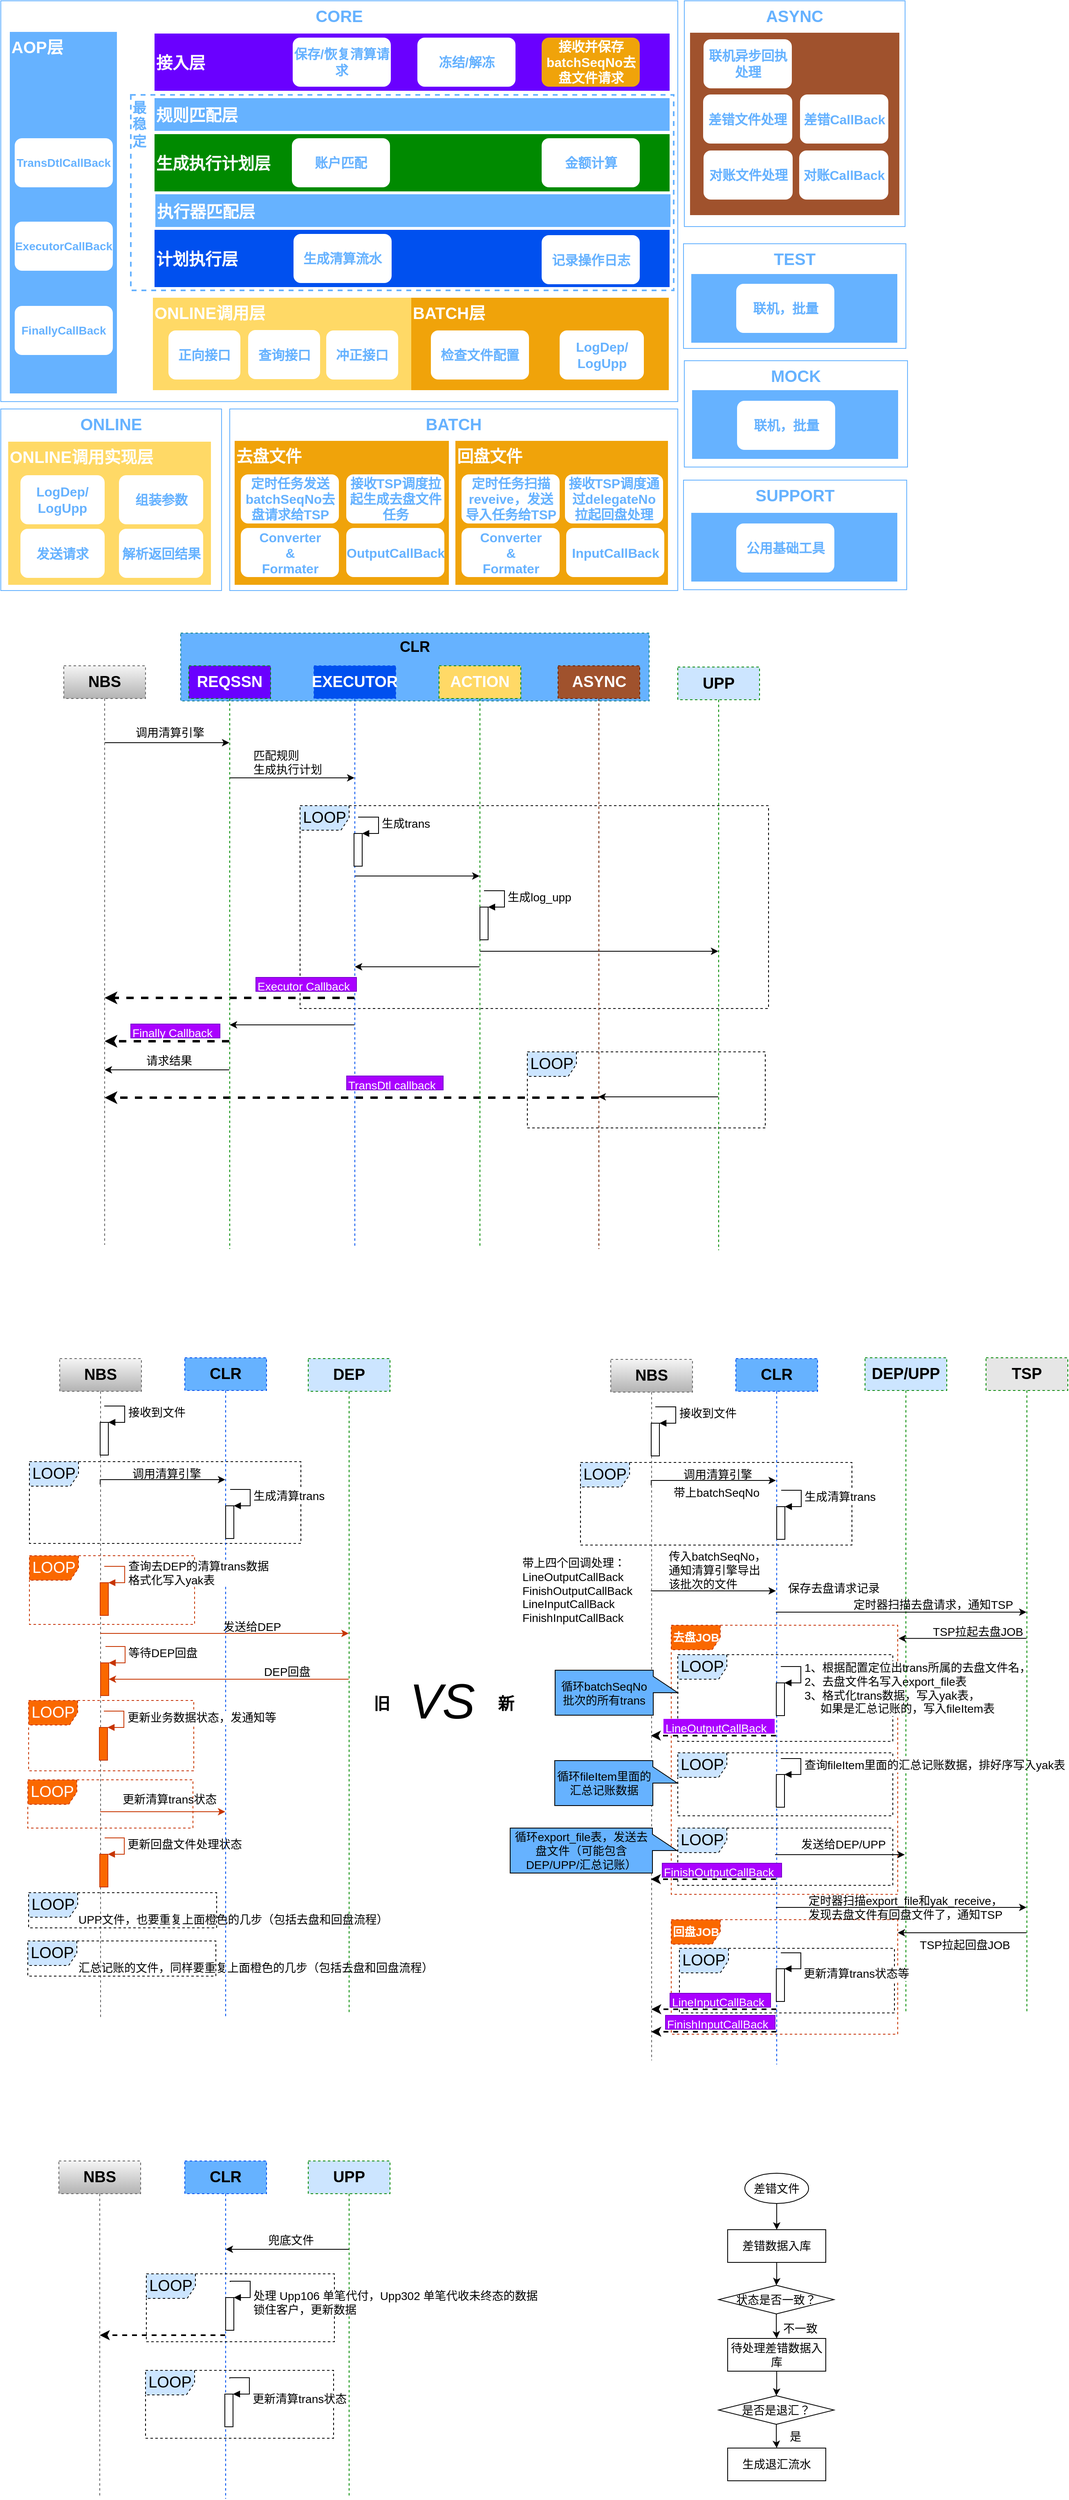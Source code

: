 <mxfile pages="1" version="11.2.8" type="github"><diagram id="kjUhLuTlYEf19-uYpVck" name="ÃÂÃÂ§ÃÂÃÂ¬ÃÂÃÂ¬ 1 ÃÂÃÂ©ÃÂÃÂ¡ÃÂÃÂµ"><mxGraphModel dx="1421" dy="790" grid="0" gridSize="10" guides="1" tooltips="1" connect="1" arrows="1" fold="1" page="0" pageScale="1" pageWidth="827" pageHeight="1169" math="0" shadow="0"><root><mxCell id="0"/><mxCell id="1" parent="0"/><mxCell id="Dk_QuYkN4jDLy0KGSyAI-215" value="回盘JOB" style="shape=umlFrame;whiteSpace=wrap;html=1;dashed=1;labelBackgroundColor=none;strokeColor=#C73500;strokeWidth=1;fillColor=#fa6800;fontSize=14;fontColor=#ffffff;align=left;fontStyle=1" parent="1" vertex="1"><mxGeometry x="820" y="2556" width="277" height="140" as="geometry"/></mxCell><mxCell id="Dk_QuYkN4jDLy0KGSyAI-204" value="去盘JOB" style="shape=umlFrame;whiteSpace=wrap;html=1;dashed=1;labelBackgroundColor=none;strokeColor=#C73500;strokeWidth=1;fillColor=#fa6800;fontSize=14;fontColor=#ffffff;align=left;fontStyle=1" parent="1" vertex="1"><mxGeometry x="820" y="2196" width="277" height="329" as="geometry"/></mxCell><mxCell id="Dk_QuYkN4jDLy0KGSyAI-158" value="LOOP" style="shape=umlFrame;whiteSpace=wrap;html=1;dashed=1;strokeColor=#000000;fillColor=#CCE5FF;fontSize=19;fontColor=#000000;" parent="1" vertex="1"><mxGeometry x="828" y="2232" width="263" height="106" as="geometry"/></mxCell><mxCell id="Dk_QuYkN4jDLy0KGSyAI-108" value="LOOP" style="shape=umlFrame;whiteSpace=wrap;html=1;dashed=1;strokeColor=#C73500;fillColor=#fa6800;fontSize=19;fontColor=#ffffff;" parent="1" vertex="1"><mxGeometry x="33" y="2385" width="202" height="59" as="geometry"/></mxCell><mxCell id="Dk_QuYkN4jDLy0KGSyAI-186" style="edgeStyle=orthogonalEdgeStyle;rounded=0;orthogonalLoop=1;jettySize=auto;html=1;strokeWidth=2;fontSize=14;fontColor=#000000;dashed=1;" parent="1" edge="1"><mxGeometry relative="1" as="geometry"><mxPoint x="948" y="2331" as="sourcePoint"/><mxPoint x="795" y="2331" as="targetPoint"/><Array as="points"><mxPoint x="860" y="2331"/><mxPoint x="860" y="2331"/></Array></mxGeometry></mxCell><mxCell id="Dk_QuYkN4jDLy0KGSyAI-76" value="LOOP" style="shape=umlFrame;whiteSpace=wrap;html=1;dashed=1;strokeColor=#000000;fillColor=#CCE5FF;fontSize=19;fontColor=#000000;" parent="1" vertex="1"><mxGeometry x="35" y="1996" width="332" height="100" as="geometry"/></mxCell><mxCell id="Dk_QuYkN4jDLy0KGSyAI-8" value="LOOP" style="shape=umlFrame;whiteSpace=wrap;html=1;dashed=1;strokeColor=#000000;fillColor=#CCE5FF;fontSize=19;fontColor=#000000;" parent="1" vertex="1"><mxGeometry x="366" y="1194" width="573" height="248" as="geometry"/></mxCell><mxCell id="Dk_QuYkN4jDLy0KGSyAI-35" style="edgeStyle=orthogonalEdgeStyle;rounded=0;orthogonalLoop=1;jettySize=auto;html=1;dashed=1;strokeWidth=3;fontSize=18;fontColor=#000000;" parent="1" source="Dk_QuYkN4jDLy0KGSyAI-39" target="Dk_QuYkN4jDLy0KGSyAI-1" edge="1"><mxGeometry relative="1" as="geometry"><Array as="points"><mxPoint x="559" y="1551"/><mxPoint x="559" y="1551"/></Array></mxGeometry></mxCell><mxCell id="Dk_QuYkN4jDLy0KGSyAI-34" value="LOOP" style="shape=umlFrame;whiteSpace=wrap;html=1;dashed=1;strokeColor=#000000;fillColor=#CCE5FF;fontSize=19;fontColor=#000000;" parent="1" vertex="1"><mxGeometry x="644" y="1495" width="291" height="93" as="geometry"/></mxCell><mxCell id="Dk_QuYkN4jDLy0KGSyAI-33" value="CLR" style="rounded=0;whiteSpace=wrap;html=1;fontSize=18;verticalAlign=top;fontStyle=1;dashed=1;fillColor=#66B2FF;strokeColor=#0e8088;" parent="1" vertex="1"><mxGeometry x="220" y="983" width="573" height="83" as="geometry"/></mxCell><mxCell id="4c6s9izEjnyOQbOyyqgE-10" value="&lt;div&gt;CORE&lt;/div&gt;&lt;div&gt;&lt;br&gt;&lt;/div&gt;" style="rounded=0;whiteSpace=wrap;html=1;align=center;fillColor=none;strokeColor=#66B2FF;fontSize=20;fontStyle=1;fontColor=#66B2FF;verticalAlign=top;" parent="1" vertex="1"><mxGeometry y="210" width="828" height="490" as="geometry"/></mxCell><mxCell id="uKmGDKJGISxBKUMgDR7r-21" value="&lt;div&gt;&lt;b style=&quot;font-size: 17px&quot;&gt;最&lt;/b&gt;&lt;/div&gt;&lt;div&gt;&lt;b style=&quot;font-size: 17px&quot;&gt;稳&lt;/b&gt;&lt;/div&gt;&lt;div&gt;&lt;b style=&quot;font-size: 17px&quot;&gt;定&lt;/b&gt;&lt;/div&gt;" style="rounded=0;whiteSpace=wrap;html=1;fillColor=none;fontColor=#66B2FF;dashed=1;align=left;verticalAlign=top;fontSize=17;strokeColor=#66B2FF;strokeWidth=2;" parent="1" vertex="1"><mxGeometry x="159" y="325" width="664" height="239" as="geometry"/></mxCell><mxCell id="4c6s9izEjnyOQbOyyqgE-11" value="BATCH" style="rounded=0;whiteSpace=wrap;html=1;align=center;fillColor=none;strokeColor=#66B2FF;fontSize=20;fontStyle=1;fontColor=#66B2FF;verticalAlign=top;" parent="1" vertex="1"><mxGeometry x="280" y="709" width="548" height="222" as="geometry"/></mxCell><mxCell id="4c6s9izEjnyOQbOyyqgE-26" value="回盘文件" style="rounded=0;whiteSpace=wrap;html=1;align=left;fillColor=#f0a30a;strokeColor=none;fontSize=20;fontStyle=1;verticalAlign=top;fontColor=#ffffff;" parent="1" vertex="1"><mxGeometry x="556" y="748" width="260" height="176" as="geometry"/></mxCell><mxCell id="4c6s9izEjnyOQbOyyqgE-12" value="ONLINE" style="rounded=0;whiteSpace=wrap;html=1;align=center;fillColor=none;strokeColor=#66B2FF;fontSize=20;fontStyle=1;fontColor=#66B2FF;verticalAlign=top;" parent="1" vertex="1"><mxGeometry y="709" width="270" height="222" as="geometry"/></mxCell><mxCell id="1P6K6oFf8oCfgGA-prA9-4" value="ONLINE调用层" style="rounded=0;whiteSpace=wrap;html=1;align=left;fillColor=#FFD966;strokeColor=none;fontSize=20;fontStyle=1;fontColor=#FFFFFF;verticalAlign=top;" parent="1" vertex="1"><mxGeometry x="186" y="573" width="318" height="113" as="geometry"/></mxCell><mxCell id="H8eZMBbduY-FewTbX4_A-4" value="&lt;font style=&quot;font-size: 20px;&quot; color=&quot;#FFFFFF&quot;&gt;接入层&lt;/font&gt;" style="rounded=0;whiteSpace=wrap;html=1;align=left;fillColor=#6A00FF;strokeColor=none;fontFamily=Helvetica;fontSize=20;fontStyle=1;fontColor=#ffffff;" parent="1" vertex="1"><mxGeometry x="188" y="250" width="630" height="70" as="geometry"/></mxCell><mxCell id="H8eZMBbduY-FewTbX4_A-7" value="&lt;font style=&quot;font-size: 20px&quot; color=&quot;#FFFFFF&quot;&gt;规则&lt;/font&gt;&lt;font style=&quot;font-size: 20px&quot; color=&quot;#FFFFFF&quot;&gt;&lt;font style=&quot;font-size: 20px&quot; color=&quot;#FFFFFF&quot;&gt;匹配&lt;/font&gt;层&lt;/font&gt;" style="rounded=0;whiteSpace=wrap;html=1;align=left;fillColor=#66B2FF;strokeColor=none;fontSize=20;fontStyle=1;fontColor=#ffffff;" parent="1" vertex="1"><mxGeometry x="188" y="329" width="630" height="40" as="geometry"/></mxCell><mxCell id="jm_BWGQIBMTPluMQ3C9E-6" value="&lt;font style=&quot;font-size: 20px&quot; color=&quot;#FFFFFF&quot;&gt;生成执行计划层&lt;/font&gt;" style="rounded=0;whiteSpace=wrap;html=1;align=left;fillColor=#008A00;strokeColor=none;fontSize=20;fontStyle=1;fontColor=#ffffff;" parent="1" vertex="1"><mxGeometry x="188" y="373" width="630" height="70" as="geometry"/></mxCell><mxCell id="jm_BWGQIBMTPluMQ3C9E-7" value="账户匹配" style="rounded=1;whiteSpace=wrap;html=1;align=center;fontSize=16;strokeColor=none;fontColor=#66B2FF;fontStyle=1" parent="1" vertex="1"><mxGeometry x="356" y="378" width="120" height="60" as="geometry"/></mxCell><mxCell id="jm_BWGQIBMTPluMQ3C9E-9" value="&lt;div&gt;金额计算&lt;/div&gt;" style="rounded=1;whiteSpace=wrap;html=1;align=center;fontSize=16;strokeColor=none;fontColor=#66B2FF;fontStyle=1" parent="1" vertex="1"><mxGeometry x="661.5" y="378" width="120" height="60" as="geometry"/></mxCell><mxCell id="jm_BWGQIBMTPluMQ3C9E-10" value="计划执行层" style="rounded=0;whiteSpace=wrap;html=1;align=left;fillColor=#0050EF;strokeColor=none;fontSize=20;fontStyle=1;fontColor=#ffffff;" parent="1" vertex="1"><mxGeometry x="188" y="490" width="630" height="70" as="geometry"/></mxCell><mxCell id="1P6K6oFf8oCfgGA-prA9-13" value="去盘文件" style="rounded=0;whiteSpace=wrap;html=1;align=left;fillColor=#f0a30a;strokeColor=none;fontSize=20;fontStyle=1;verticalAlign=top;fontColor=#ffffff;" parent="1" vertex="1"><mxGeometry x="286" y="748" width="262" height="176" as="geometry"/></mxCell><mxCell id="4c6s9izEjnyOQbOyyqgE-1" value="正向接口" style="rounded=1;whiteSpace=wrap;html=1;align=center;fontSize=16;strokeColor=none;fontColor=#66B2FF;fontStyle=1" parent="1" vertex="1"><mxGeometry x="205" y="613" width="88" height="60" as="geometry"/></mxCell><mxCell id="4c6s9izEjnyOQbOyyqgE-2" value="BATCH层" style="rounded=0;whiteSpace=wrap;html=1;align=left;fillColor=#f0a30a;strokeColor=none;fontSize=20;fontStyle=1;verticalAlign=top;fontColor=#ffffff;" parent="1" vertex="1"><mxGeometry x="502" y="573" width="315" height="113" as="geometry"/></mxCell><mxCell id="4c6s9izEjnyOQbOyyqgE-4" value="检查文件配置" style="rounded=1;whiteSpace=wrap;html=1;align=center;fontSize=16;strokeColor=none;fontColor=#66B2FF;fontStyle=1" parent="1" vertex="1"><mxGeometry x="526" y="613" width="120" height="60" as="geometry"/></mxCell><mxCell id="4c6s9izEjnyOQbOyyqgE-5" value="AOP层" style="rounded=0;whiteSpace=wrap;html=1;align=left;fillColor=#66B2FF;strokeColor=none;fontSize=20;fontStyle=1;fontColor=#ffffff;verticalAlign=top;" parent="1" vertex="1"><mxGeometry x="11" y="248" width="131" height="442" as="geometry"/></mxCell><mxCell id="4c6s9izEjnyOQbOyyqgE-13" value="FinallyCallBack" style="rounded=1;whiteSpace=wrap;html=1;align=center;fontSize=14;strokeColor=none;fontColor=#66B2FF;fontStyle=1" parent="1" vertex="1"><mxGeometry x="17" y="583" width="120" height="60" as="geometry"/></mxCell><mxCell id="4c6s9izEjnyOQbOyyqgE-24" value="ONLINE调用实现层" style="rounded=0;whiteSpace=wrap;html=1;align=left;fillColor=#FFD966;strokeColor=none;fontSize=20;fontStyle=1;fontColor=#FFFFFF;verticalAlign=top;" parent="1" vertex="1"><mxGeometry x="9" y="749" width="248" height="175" as="geometry"/></mxCell><mxCell id="4c6s9izEjnyOQbOyyqgE-25" value="&lt;div&gt;LogDep/&lt;/div&gt;&lt;div&gt;LogUpp&lt;/div&gt;" style="rounded=1;whiteSpace=wrap;html=1;align=center;fontSize=16;strokeColor=none;fontColor=#66B2FF;fontStyle=1" parent="1" vertex="1"><mxGeometry x="24" y="790" width="103" height="60" as="geometry"/></mxCell><mxCell id="4c6s9izEjnyOQbOyyqgE-30" value="ASYNC" style="rounded=0;whiteSpace=wrap;html=1;align=center;fillColor=none;strokeColor=#66B2FF;fontSize=20;fontStyle=1;fontColor=#66B2FF;verticalAlign=top;" parent="1" vertex="1"><mxGeometry x="836" y="210" width="270" height="276" as="geometry"/></mxCell><mxCell id="4c6s9izEjnyOQbOyyqgE-31" value="" style="rounded=0;whiteSpace=wrap;html=1;align=left;fillColor=#a0522d;strokeColor=none;fontSize=20;fontStyle=1;verticalAlign=top;fontColor=#ffffff;" parent="1" vertex="1"><mxGeometry x="843" y="249" width="256" height="223" as="geometry"/></mxCell><mxCell id="4c6s9izEjnyOQbOyyqgE-32" value="联机异步回执处理" style="rounded=1;whiteSpace=wrap;html=1;align=center;fontSize=16;strokeColor=none;fontColor=#66B2FF;fontStyle=1" parent="1" vertex="1"><mxGeometry x="859.5" y="257" width="108" height="60" as="geometry"/></mxCell><mxCell id="TYmXcNXVdZr6F9isr1yF-2" value="&lt;div&gt;生成清算流水&lt;/div&gt;" style="rounded=1;whiteSpace=wrap;html=1;align=center;fontSize=16;strokeColor=none;fontColor=#66B2FF;fontStyle=1" parent="1" vertex="1"><mxGeometry x="358" y="495" width="120" height="60" as="geometry"/></mxCell><mxCell id="TYmXcNXVdZr6F9isr1yF-3" value="记录操作日志" style="rounded=1;whiteSpace=wrap;html=1;align=center;fontSize=16;strokeColor=none;fontColor=#66B2FF;fontStyle=1" parent="1" vertex="1"><mxGeometry x="661.5" y="496.5" width="120" height="60" as="geometry"/></mxCell><mxCell id="uqlAVvZez1j8Dtwm_awE-3" value="TEST" style="rounded=0;whiteSpace=wrap;html=1;align=center;fillColor=none;strokeColor=#66B2FF;fontSize=20;fontStyle=1;fontColor=#66B2FF;verticalAlign=top;" parent="1" vertex="1"><mxGeometry x="835" y="507" width="272" height="128" as="geometry"/></mxCell><mxCell id="uqlAVvZez1j8Dtwm_awE-4" value="MOCK" style="rounded=0;whiteSpace=wrap;html=1;align=center;fillColor=none;strokeColor=#66B2FF;fontSize=20;fontStyle=1;fontColor=#66B2FF;verticalAlign=top;" parent="1" vertex="1"><mxGeometry x="836" y="650" width="273" height="130" as="geometry"/></mxCell><mxCell id="uqlAVvZez1j8Dtwm_awE-5" value="" style="rounded=0;whiteSpace=wrap;html=1;align=left;fillColor=#66B2FF;strokeColor=none;fontSize=20;fontStyle=1;fontColor=#ffffff;verticalAlign=top;" parent="1" vertex="1"><mxGeometry x="844.5" y="544" width="252" height="84" as="geometry"/></mxCell><mxCell id="uqlAVvZez1j8Dtwm_awE-6" value="联机，批量" style="rounded=1;whiteSpace=wrap;html=1;align=center;fontSize=16;strokeColor=none;fontColor=#66B2FF;fontStyle=1" parent="1" vertex="1"><mxGeometry x="899.5" y="556" width="120" height="60" as="geometry"/></mxCell><mxCell id="uqlAVvZez1j8Dtwm_awE-7" value="" style="rounded=0;whiteSpace=wrap;html=1;align=left;fillColor=#66B2FF;strokeColor=none;fontSize=20;fontStyle=1;fontColor=#ffffff;verticalAlign=top;" parent="1" vertex="1"><mxGeometry x="845.5" y="686" width="252" height="84" as="geometry"/></mxCell><mxCell id="uqlAVvZez1j8Dtwm_awE-8" value="联机，批量" style="rounded=1;whiteSpace=wrap;html=1;align=center;fontSize=16;strokeColor=none;fontColor=#66B2FF;fontStyle=1" parent="1" vertex="1"><mxGeometry x="900.5" y="699" width="120" height="60" as="geometry"/></mxCell><mxCell id="H8eZMBbduY-FewTbX4_A-2" value="保存/恢复清算请求" style="rounded=1;whiteSpace=wrap;html=1;align=center;fontSize=16;strokeColor=none;fontColor=#66B2FF;fontStyle=1" parent="1" vertex="1"><mxGeometry x="357" y="255" width="120" height="60" as="geometry"/></mxCell><mxCell id="H8eZMBbduY-FewTbX4_A-3" value="接收并保存batchSeqNo去盘文件请求" style="rounded=1;whiteSpace=wrap;html=1;align=center;fontSize=16;strokeColor=none;fontStyle=1;fillColor=#f0a30a;fontColor=#ffffff;" parent="1" vertex="1"><mxGeometry x="661.5" y="255" width="120" height="60" as="geometry"/></mxCell><mxCell id="uKmGDKJGISxBKUMgDR7r-4" value="组装参数" style="rounded=1;whiteSpace=wrap;html=1;align=center;fontSize=16;strokeColor=none;fontColor=#66B2FF;fontStyle=1" parent="1" vertex="1"><mxGeometry x="144.5" y="790" width="103" height="60" as="geometry"/></mxCell><mxCell id="uKmGDKJGISxBKUMgDR7r-5" value="发送请求" style="rounded=1;whiteSpace=wrap;html=1;align=center;fontSize=16;strokeColor=none;fontColor=#66B2FF;fontStyle=1" parent="1" vertex="1"><mxGeometry x="24" y="855.5" width="103" height="60" as="geometry"/></mxCell><mxCell id="uKmGDKJGISxBKUMgDR7r-6" value="解析返回结果" style="rounded=1;whiteSpace=wrap;html=1;align=center;fontSize=16;strokeColor=none;fontColor=#66B2FF;fontStyle=1" parent="1" vertex="1"><mxGeometry x="144.5" y="855.5" width="103" height="60" as="geometry"/></mxCell><mxCell id="uKmGDKJGISxBKUMgDR7r-14" value="差错文件处理" style="rounded=1;whiteSpace=wrap;html=1;align=center;fontSize=16;strokeColor=none;fontColor=#66B2FF;fontStyle=1" parent="1" vertex="1"><mxGeometry x="859" y="324.5" width="109" height="60" as="geometry"/></mxCell><mxCell id="4c6s9izEjnyOQbOyyqgE-14" value="定时任务发送batchSeqNo去盘请求给TSP" style="rounded=1;whiteSpace=wrap;html=1;align=center;fontSize=16;strokeColor=none;fontColor=#66B2FF;fontStyle=1" parent="1" vertex="1"><mxGeometry x="293.5" y="789" width="120" height="60" as="geometry"/></mxCell><mxCell id="4c6s9izEjnyOQbOyyqgE-17" value="定时任务扫描reveive，发送导入任务给TSP" style="rounded=1;whiteSpace=wrap;html=1;align=center;fontSize=16;strokeColor=none;fontColor=#66B2FF;fontStyle=1" parent="1" vertex="1"><mxGeometry x="563.5" y="789" width="120" height="60" as="geometry"/></mxCell><mxCell id="4c6s9izEjnyOQbOyyqgE-18" value="接收TSP调度通过delegateNo拉起回盘处理" style="rounded=1;whiteSpace=wrap;html=1;align=center;fontSize=16;strokeColor=none;fontColor=#66B2FF;fontStyle=1" parent="1" vertex="1"><mxGeometry x="690" y="789" width="120" height="60" as="geometry"/></mxCell><mxCell id="uqlAVvZez1j8Dtwm_awE-9" value="Converter&lt;br&gt;&amp;amp;&lt;br&gt;Formater" style="rounded=1;whiteSpace=wrap;html=1;align=center;fontSize=16;strokeColor=none;fontColor=#66B2FF;fontStyle=1" parent="1" vertex="1"><mxGeometry x="293.5" y="854.5" width="120" height="60" as="geometry"/></mxCell><mxCell id="uqlAVvZez1j8Dtwm_awE-10" value="Converter&lt;br&gt;&amp;amp;&lt;br&gt;Formater" style="rounded=1;whiteSpace=wrap;html=1;align=center;fontSize=16;strokeColor=none;fontColor=#66B2FF;fontStyle=1" parent="1" vertex="1"><mxGeometry x="563.5" y="854.5" width="120" height="60" as="geometry"/></mxCell><mxCell id="uKmGDKJGISxBKUMgDR7r-25" value="接收TSP调度拉起生成去盘文件任务" style="rounded=1;whiteSpace=wrap;html=1;align=center;fontSize=16;strokeColor=none;fontColor=#66B2FF;fontStyle=1" parent="1" vertex="1"><mxGeometry x="422.5" y="789" width="120" height="60" as="geometry"/></mxCell><mxCell id="uKmGDKJGISxBKUMgDR7r-26" value="OutputCallBack" style="rounded=1;whiteSpace=wrap;html=1;align=center;fontSize=16;strokeColor=none;fontColor=#66B2FF;fontStyle=1" parent="1" vertex="1"><mxGeometry x="422.5" y="854.5" width="120" height="60" as="geometry"/></mxCell><mxCell id="uKmGDKJGISxBKUMgDR7r-27" value="ExecutorCallBack" style="rounded=1;whiteSpace=wrap;html=1;align=center;fontSize=14;strokeColor=none;fontColor=#66B2FF;fontStyle=1" parent="1" vertex="1"><mxGeometry x="17" y="480" width="120" height="60" as="geometry"/></mxCell><mxCell id="uKmGDKJGISxBKUMgDR7r-28" value="差错CallBack" style="rounded=1;whiteSpace=wrap;html=1;align=center;fontSize=16;strokeColor=none;fontColor=#66B2FF;fontStyle=1" parent="1" vertex="1"><mxGeometry x="977.5" y="324.5" width="108" height="60" as="geometry"/></mxCell><mxCell id="uKmGDKJGISxBKUMgDR7r-29" value="对账文件处理" style="rounded=1;whiteSpace=wrap;html=1;align=center;fontSize=16;strokeColor=none;fontColor=#66B2FF;fontStyle=1" parent="1" vertex="1"><mxGeometry x="859.5" y="393" width="109" height="60" as="geometry"/></mxCell><mxCell id="uKmGDKJGISxBKUMgDR7r-30" value="对账CallBack" style="rounded=1;whiteSpace=wrap;html=1;align=center;fontSize=16;strokeColor=none;fontColor=#66B2FF;fontStyle=1" parent="1" vertex="1"><mxGeometry x="976.5" y="393" width="109" height="60" as="geometry"/></mxCell><mxCell id="uKmGDKJGISxBKUMgDR7r-31" value="查询接口" style="rounded=1;whiteSpace=wrap;html=1;align=center;fontSize=16;strokeColor=none;fontColor=#66B2FF;fontStyle=1" parent="1" vertex="1"><mxGeometry x="302.5" y="612.5" width="88" height="60" as="geometry"/></mxCell><mxCell id="uKmGDKJGISxBKUMgDR7r-32" value="冲正接口" style="rounded=1;whiteSpace=wrap;html=1;align=center;fontSize=16;strokeColor=none;fontColor=#66B2FF;fontStyle=1" parent="1" vertex="1"><mxGeometry x="398" y="613" width="88" height="60" as="geometry"/></mxCell><mxCell id="uKmGDKJGISxBKUMgDR7r-33" value="InputCallBack" style="rounded=1;whiteSpace=wrap;html=1;align=center;fontSize=16;strokeColor=none;fontColor=#66B2FF;fontStyle=1" parent="1" vertex="1"><mxGeometry x="691.5" y="854.5" width="120" height="60" as="geometry"/></mxCell><mxCell id="uKmGDKJGISxBKUMgDR7r-34" value="SUPPORT" style="rounded=0;whiteSpace=wrap;html=1;align=center;fillColor=none;strokeColor=#66B2FF;fontSize=20;fontStyle=1;fontColor=#66B2FF;verticalAlign=top;" parent="1" vertex="1"><mxGeometry x="835" y="796" width="273" height="134" as="geometry"/></mxCell><mxCell id="uKmGDKJGISxBKUMgDR7r-35" value="" style="rounded=0;whiteSpace=wrap;html=1;align=left;fillColor=#66B2FF;strokeColor=none;fontSize=20;fontStyle=1;fontColor=#ffffff;verticalAlign=top;" parent="1" vertex="1"><mxGeometry x="844.5" y="836" width="252" height="84" as="geometry"/></mxCell><mxCell id="uKmGDKJGISxBKUMgDR7r-36" value="公用基础工具" style="rounded=1;whiteSpace=wrap;html=1;align=center;fontSize=16;strokeColor=none;fontColor=#66B2FF;fontStyle=1" parent="1" vertex="1"><mxGeometry x="899.5" y="849" width="120" height="60" as="geometry"/></mxCell><mxCell id="Dk_QuYkN4jDLy0KGSyAI-7" style="edgeStyle=orthogonalEdgeStyle;rounded=0;orthogonalLoop=1;jettySize=auto;html=1;fontSize=19;fontColor=#000000;" parent="1" source="Dk_QuYkN4jDLy0KGSyAI-1" target="Dk_QuYkN4jDLy0KGSyAI-5" edge="1"><mxGeometry relative="1" as="geometry"><Array as="points"><mxPoint x="203" y="1117"/><mxPoint x="203" y="1117"/></Array></mxGeometry></mxCell><mxCell id="Dk_QuYkN4jDLy0KGSyAI-1" value="NBS" style="shape=umlLifeline;perimeter=lifelinePerimeter;whiteSpace=wrap;html=1;container=1;collapsible=0;recursiveResize=0;outlineConnect=0;dashed=1;strokeColor=#666666;fillColor=#f5f5f5;fontSize=19;fontStyle=1;gradientColor=#b3b3b3;fontColor=#000000;" parent="1" vertex="1"><mxGeometry x="77" y="1023" width="100" height="708" as="geometry"/></mxCell><mxCell id="Dk_QuYkN4jDLy0KGSyAI-20" style="edgeStyle=orthogonalEdgeStyle;rounded=0;orthogonalLoop=1;jettySize=auto;html=1;fontSize=14;fontColor=#000000;" parent="1" source="Dk_QuYkN4jDLy0KGSyAI-4" target="Dk_QuYkN4jDLy0KGSyAI-12" edge="1"><mxGeometry relative="1" as="geometry"><Array as="points"><mxPoint x="524" y="1280"/><mxPoint x="524" y="1280"/></Array></mxGeometry></mxCell><mxCell id="Dk_QuYkN4jDLy0KGSyAI-29" style="edgeStyle=orthogonalEdgeStyle;rounded=0;orthogonalLoop=1;jettySize=auto;html=1;strokeWidth=3;fontSize=14;fontColor=#000000;dashed=1;" parent="1" source="Dk_QuYkN4jDLy0KGSyAI-4" target="Dk_QuYkN4jDLy0KGSyAI-1" edge="1"><mxGeometry relative="1" as="geometry"><Array as="points"><mxPoint x="223" y="1429"/><mxPoint x="223" y="1429"/></Array></mxGeometry></mxCell><mxCell id="Dk_QuYkN4jDLy0KGSyAI-36" style="edgeStyle=orthogonalEdgeStyle;rounded=0;orthogonalLoop=1;jettySize=auto;html=1;strokeWidth=1;fontSize=18;fontColor=#000000;" parent="1" source="Dk_QuYkN4jDLy0KGSyAI-4" target="Dk_QuYkN4jDLy0KGSyAI-5" edge="1"><mxGeometry relative="1" as="geometry"><Array as="points"><mxPoint x="359" y="1462"/><mxPoint x="359" y="1462"/></Array></mxGeometry></mxCell><mxCell id="Dk_QuYkN4jDLy0KGSyAI-4" value="EXECUTOR" style="shape=umlLifeline;perimeter=lifelinePerimeter;whiteSpace=wrap;html=1;container=1;collapsible=0;recursiveResize=0;outlineConnect=0;dashed=1;strokeColor=#0050EF;fillColor=#0050EF;fontSize=19;fontColor=#FFFFFF;fontStyle=1" parent="1" vertex="1"><mxGeometry x="383" y="1023" width="100" height="710" as="geometry"/></mxCell><mxCell id="Dk_QuYkN4jDLy0KGSyAI-18" value="" style="html=1;points=[];perimeter=orthogonalPerimeter;strokeColor=#000000;fillColor=#ffffff;fontSize=14;fontColor=#FFFFFF;" parent="Dk_QuYkN4jDLy0KGSyAI-4" vertex="1"><mxGeometry x="49" y="205" width="10" height="40" as="geometry"/></mxCell><mxCell id="Dk_QuYkN4jDLy0KGSyAI-19" value="生成trans" style="edgeStyle=orthogonalEdgeStyle;html=1;align=left;spacingLeft=2;endArrow=block;rounded=0;entryX=1;entryY=0;fontSize=14;fontColor=#000000;" parent="Dk_QuYkN4jDLy0KGSyAI-4" target="Dk_QuYkN4jDLy0KGSyAI-18" edge="1"><mxGeometry relative="1" as="geometry"><mxPoint x="54" y="185" as="sourcePoint"/><Array as="points"><mxPoint x="79" y="185"/></Array></mxGeometry></mxCell><mxCell id="Dk_QuYkN4jDLy0KGSyAI-9" style="edgeStyle=orthogonalEdgeStyle;rounded=0;orthogonalLoop=1;jettySize=auto;html=1;fontSize=19;fontColor=#000000;" parent="1" source="Dk_QuYkN4jDLy0KGSyAI-5" target="Dk_QuYkN4jDLy0KGSyAI-4" edge="1"><mxGeometry relative="1" as="geometry"><Array as="points"><mxPoint x="365" y="1160"/><mxPoint x="365" y="1160"/></Array></mxGeometry></mxCell><mxCell id="Dk_QuYkN4jDLy0KGSyAI-31" style="edgeStyle=orthogonalEdgeStyle;rounded=0;orthogonalLoop=1;jettySize=auto;html=1;dashed=1;strokeWidth=3;fontSize=14;fontColor=#000000;" parent="1" source="Dk_QuYkN4jDLy0KGSyAI-5" target="Dk_QuYkN4jDLy0KGSyAI-1" edge="1"><mxGeometry relative="1" as="geometry"><Array as="points"><mxPoint x="211" y="1482"/><mxPoint x="211" y="1482"/></Array></mxGeometry></mxCell><mxCell id="Dk_QuYkN4jDLy0KGSyAI-37" style="edgeStyle=orthogonalEdgeStyle;rounded=0;orthogonalLoop=1;jettySize=auto;html=1;strokeWidth=1;fontSize=18;fontColor=#000000;" parent="1" source="Dk_QuYkN4jDLy0KGSyAI-5" target="Dk_QuYkN4jDLy0KGSyAI-1" edge="1"><mxGeometry relative="1" as="geometry"><Array as="points"><mxPoint x="208" y="1517"/><mxPoint x="208" y="1517"/></Array></mxGeometry></mxCell><mxCell id="Dk_QuYkN4jDLy0KGSyAI-5" value="REQSSN" style="shape=umlLifeline;perimeter=lifelinePerimeter;whiteSpace=wrap;html=1;container=1;collapsible=0;recursiveResize=0;outlineConnect=0;dashed=1;strokeColor=#008A00;fillColor=#6A00FF;fontSize=19;fontColor=#FFFFFF;fontStyle=1" parent="1" vertex="1"><mxGeometry x="230" y="1023" width="100" height="713" as="geometry"/></mxCell><mxCell id="Dk_QuYkN4jDLy0KGSyAI-25" style="edgeStyle=orthogonalEdgeStyle;rounded=0;orthogonalLoop=1;jettySize=auto;html=1;fontSize=14;fontColor=#000000;strokeWidth=1;" parent="1" edge="1"><mxGeometry relative="1" as="geometry"><mxPoint x="877.5" y="1550" as="sourcePoint"/><mxPoint x="731" y="1550" as="targetPoint"/><Array as="points"><mxPoint x="827" y="1550"/><mxPoint x="827" y="1550"/></Array></mxGeometry></mxCell><mxCell id="Dk_QuYkN4jDLy0KGSyAI-6" value="UPP" style="shape=umlLifeline;perimeter=lifelinePerimeter;whiteSpace=wrap;html=1;container=1;collapsible=0;recursiveResize=0;outlineConnect=0;dashed=1;strokeColor=#008A00;fillColor=#CCE5FF;fontSize=19;fontColor=#000000;fontStyle=1" parent="1" vertex="1"><mxGeometry x="828" y="1024.5" width="100" height="713" as="geometry"/></mxCell><mxCell id="Dk_QuYkN4jDLy0KGSyAI-10" value="调用清算引擎" style="text;html=1;resizable=0;points=[];autosize=1;align=left;verticalAlign=top;spacingTop=-4;fontSize=14;fontColor=#000000;" parent="1" vertex="1"><mxGeometry x="162.5" y="1094" width="94" height="17" as="geometry"/></mxCell><mxCell id="Dk_QuYkN4jDLy0KGSyAI-11" value="匹配规则&lt;br&gt;生成执行计划" style="text;html=1;resizable=0;points=[];autosize=1;align=left;verticalAlign=top;spacingTop=-4;fontSize=14;fontColor=#000000;" parent="1" vertex="1"><mxGeometry x="306.5" y="1122" width="94" height="34" as="geometry"/></mxCell><mxCell id="Dk_QuYkN4jDLy0KGSyAI-24" style="edgeStyle=orthogonalEdgeStyle;rounded=0;orthogonalLoop=1;jettySize=auto;html=1;fontSize=14;fontColor=#000000;" parent="1" source="Dk_QuYkN4jDLy0KGSyAI-12" target="Dk_QuYkN4jDLy0KGSyAI-6" edge="1"><mxGeometry relative="1" as="geometry"><Array as="points"><mxPoint x="652" y="1372"/><mxPoint x="652" y="1372"/></Array></mxGeometry></mxCell><mxCell id="Dk_QuYkN4jDLy0KGSyAI-27" style="edgeStyle=orthogonalEdgeStyle;rounded=0;orthogonalLoop=1;jettySize=auto;html=1;strokeWidth=1;fontSize=14;fontColor=#000000;" parent="1" source="Dk_QuYkN4jDLy0KGSyAI-12" target="Dk_QuYkN4jDLy0KGSyAI-4" edge="1"><mxGeometry relative="1" as="geometry"><Array as="points"><mxPoint x="493" y="1391"/><mxPoint x="493" y="1391"/></Array></mxGeometry></mxCell><mxCell id="Dk_QuYkN4jDLy0KGSyAI-12" value="ACTION" style="shape=umlLifeline;perimeter=lifelinePerimeter;whiteSpace=wrap;html=1;container=1;collapsible=0;recursiveResize=0;outlineConnect=0;dashed=1;strokeColor=#008A00;fillColor=#FFD966;fontSize=19;fontColor=#FFFFFF;fontStyle=1" parent="1" vertex="1"><mxGeometry x="536" y="1023" width="100" height="710" as="geometry"/></mxCell><mxCell id="Dk_QuYkN4jDLy0KGSyAI-13" value="冻结/解冻" style="rounded=1;whiteSpace=wrap;html=1;align=center;fontSize=16;strokeColor=none;fontColor=#66B2FF;fontStyle=1" parent="1" vertex="1"><mxGeometry x="509.5" y="255" width="120" height="60" as="geometry"/></mxCell><mxCell id="Dk_QuYkN4jDLy0KGSyAI-22" value="生成log_upp" style="edgeStyle=orthogonalEdgeStyle;html=1;align=left;spacingLeft=2;endArrow=block;rounded=0;entryX=1;entryY=0;fontSize=14;fontColor=#000000;" parent="1" target="Dk_QuYkN4jDLy0KGSyAI-23" edge="1"><mxGeometry relative="1" as="geometry"><mxPoint x="591" y="1298" as="sourcePoint"/><Array as="points"><mxPoint x="616" y="1298"/></Array></mxGeometry></mxCell><mxCell id="Dk_QuYkN4jDLy0KGSyAI-23" value="" style="html=1;points=[];perimeter=orthogonalPerimeter;strokeColor=#000000;fillColor=#ffffff;fontSize=14;fontColor=#FFFFFF;" parent="1" vertex="1"><mxGeometry x="586" y="1318" width="10" height="40" as="geometry"/></mxCell><mxCell id="Dk_QuYkN4jDLy0KGSyAI-26" value="TransDtl callback" style="text;html=1;resizable=0;points=[];autosize=1;align=left;verticalAlign=top;spacingTop=-4;fontSize=14;fillColor=#aa00ff;strokeColor=#7700CC;fontColor=#ffffff;" parent="1" vertex="1"><mxGeometry x="423" y="1524.5" width="118" height="17" as="geometry"/></mxCell><mxCell id="Dk_QuYkN4jDLy0KGSyAI-30" value="Executor Callback" style="text;html=1;resizable=0;points=[];autosize=1;align=left;verticalAlign=top;spacingTop=-4;fontSize=14;fillColor=#aa00ff;strokeColor=#7700CC;fontColor=#ffffff;" parent="1" vertex="1"><mxGeometry x="312" y="1404" width="123" height="17" as="geometry"/></mxCell><mxCell id="Dk_QuYkN4jDLy0KGSyAI-32" value="&lt;div&gt;Finally Callback&lt;/div&gt;" style="text;html=1;resizable=0;points=[];autosize=1;align=left;verticalAlign=top;spacingTop=-4;fontSize=14;fillColor=#aa00ff;strokeColor=#7700CC;fontColor=#ffffff;" parent="1" vertex="1"><mxGeometry x="159" y="1461" width="109" height="17" as="geometry"/></mxCell><mxCell id="Dk_QuYkN4jDLy0KGSyAI-38" value="请求结果" style="text;html=1;resizable=0;points=[];autosize=1;align=left;verticalAlign=top;spacingTop=-4;fontSize=14;fontColor=#000000;" parent="1" vertex="1"><mxGeometry x="176" y="1495" width="66" height="17" as="geometry"/></mxCell><mxCell id="Dk_QuYkN4jDLy0KGSyAI-39" value="ASYNC" style="shape=umlLifeline;perimeter=lifelinePerimeter;whiteSpace=wrap;html=1;container=1;collapsible=0;recursiveResize=0;outlineConnect=0;dashed=1;fontSize=19;fontStyle=1;fillColor=#a0522d;strokeColor=#6D1F00;fontColor=#ffffff;" parent="1" vertex="1"><mxGeometry x="681.5" y="1023" width="100" height="713" as="geometry"/></mxCell><mxCell id="Dk_QuYkN4jDLy0KGSyAI-44" style="edgeStyle=orthogonalEdgeStyle;rounded=0;orthogonalLoop=1;jettySize=auto;html=1;fontSize=19;fontColor=#000000;" parent="1" edge="1"><mxGeometry relative="1" as="geometry"><mxPoint x="121.5" y="2024" as="sourcePoint"/><mxPoint x="274.5" y="2018" as="targetPoint"/><Array as="points"><mxPoint x="122" y="2018"/></Array></mxGeometry></mxCell><mxCell id="Dk_QuYkN4jDLy0KGSyAI-45" value="NBS" style="shape=umlLifeline;perimeter=lifelinePerimeter;whiteSpace=wrap;html=1;container=1;collapsible=0;recursiveResize=0;outlineConnect=0;dashed=1;strokeColor=#666666;fillColor=#f5f5f5;fontSize=19;fontStyle=1;gradientColor=#b3b3b3;fontColor=#000000;" parent="1" vertex="1"><mxGeometry x="72" y="1870" width="100" height="806" as="geometry"/></mxCell><mxCell id="Dk_QuYkN4jDLy0KGSyAI-74" value="" style="html=1;points=[];perimeter=orthogonalPerimeter;strokeColor=#000000;fillColor=#FFFFFF;fontSize=14;fontColor=#000000;" parent="Dk_QuYkN4jDLy0KGSyAI-45" vertex="1"><mxGeometry x="49.5" y="78" width="10" height="40" as="geometry"/></mxCell><mxCell id="Dk_QuYkN4jDLy0KGSyAI-75" value="接收到文件" style="edgeStyle=orthogonalEdgeStyle;html=1;align=left;spacingLeft=2;endArrow=block;rounded=0;entryX=1;entryY=0;strokeWidth=1;fontSize=14;fontColor=#000000;" parent="Dk_QuYkN4jDLy0KGSyAI-45" target="Dk_QuYkN4jDLy0KGSyAI-74" edge="1"><mxGeometry relative="1" as="geometry"><mxPoint x="54.5" y="58" as="sourcePoint"/><Array as="points"><mxPoint x="79.5" y="58"/></Array></mxGeometry></mxCell><mxCell id="Dk_QuYkN4jDLy0KGSyAI-183" value="" style="html=1;points=[];perimeter=orthogonalPerimeter;strokeColor=#C73500;fillColor=#fa6800;fontSize=14;fontColor=#ffffff;" parent="Dk_QuYkN4jDLy0KGSyAI-45" vertex="1"><mxGeometry x="49" y="606" width="10" height="40" as="geometry"/></mxCell><mxCell id="Dk_QuYkN4jDLy0KGSyAI-184" value="更新回盘文件处理状态" style="edgeStyle=orthogonalEdgeStyle;html=1;align=left;spacingLeft=2;endArrow=block;rounded=0;entryX=1;entryY=0;fontSize=14;fontColor=#000000;fillColor=#fa6800;strokeColor=#C73500;" parent="Dk_QuYkN4jDLy0KGSyAI-45" target="Dk_QuYkN4jDLy0KGSyAI-183" edge="1"><mxGeometry relative="1" as="geometry"><mxPoint x="55" y="586" as="sourcePoint"/><Array as="points"><mxPoint x="79" y="586"/></Array></mxGeometry></mxCell><mxCell id="Dk_QuYkN4jDLy0KGSyAI-49" value="CLR" style="shape=umlLifeline;perimeter=lifelinePerimeter;whiteSpace=wrap;html=1;container=1;collapsible=0;recursiveResize=0;outlineConnect=0;dashed=1;strokeColor=#0050EF;fillColor=#66B2FF;fontSize=19;fontColor=#000000;fontStyle=1" parent="1" vertex="1"><mxGeometry x="225" y="1869" width="100" height="808" as="geometry"/></mxCell><mxCell id="Dk_QuYkN4jDLy0KGSyAI-82" value="" style="html=1;points=[];perimeter=orthogonalPerimeter;strokeColor=#000000;fillColor=#ffffff;fontSize=14;fontColor=#FFFFFF;" parent="Dk_QuYkN4jDLy0KGSyAI-49" vertex="1"><mxGeometry x="50" y="181" width="10" height="40" as="geometry"/></mxCell><mxCell id="Dk_QuYkN4jDLy0KGSyAI-83" value="生成清算trans" style="edgeStyle=orthogonalEdgeStyle;html=1;align=left;spacingLeft=2;endArrow=block;rounded=0;entryX=1;entryY=0;fontSize=14;fontColor=#000000;" parent="Dk_QuYkN4jDLy0KGSyAI-49" target="Dk_QuYkN4jDLy0KGSyAI-82" edge="1"><mxGeometry relative="1" as="geometry"><mxPoint x="55.5" y="161" as="sourcePoint"/><Array as="points"><mxPoint x="80" y="161"/></Array></mxGeometry></mxCell><mxCell id="Dk_QuYkN4jDLy0KGSyAI-58" value="调用清算引擎" style="text;html=1;resizable=0;points=[];autosize=1;align=left;verticalAlign=top;spacingTop=-4;fontSize=14;fontColor=#000000;" parent="1" vertex="1"><mxGeometry x="159" y="2000" width="94" height="17" as="geometry"/></mxCell><mxCell id="Dk_QuYkN4jDLy0KGSyAI-70" value="&lt;div&gt;LogDep/&lt;/div&gt;&lt;div&gt;LogUpp&lt;/div&gt;" style="rounded=1;whiteSpace=wrap;html=1;align=center;fontSize=16;strokeColor=none;fontColor=#66B2FF;fontStyle=1" parent="1" vertex="1"><mxGeometry x="683.5" y="613" width="103" height="60" as="geometry"/></mxCell><mxCell id="Dk_QuYkN4jDLy0KGSyAI-93" style="edgeStyle=orthogonalEdgeStyle;rounded=0;orthogonalLoop=1;jettySize=auto;html=1;strokeWidth=1;fontSize=14;fontColor=#000000;fillColor=#fa6800;strokeColor=#C73500;" parent="1" edge="1"><mxGeometry relative="1" as="geometry"><mxPoint x="121.5" y="2206" as="sourcePoint"/><mxPoint x="425.5" y="2206" as="targetPoint"/><Array as="points"><mxPoint x="286" y="2206"/><mxPoint x="286" y="2206"/></Array></mxGeometry></mxCell><mxCell id="Dk_QuYkN4jDLy0KGSyAI-77" value="LOOP" style="shape=umlFrame;whiteSpace=wrap;html=1;dashed=1;strokeColor=#C73500;fillColor=#fa6800;fontSize=19;fontColor=#ffffff;" parent="1" vertex="1"><mxGeometry x="35" y="2111" width="202" height="84" as="geometry"/></mxCell><mxCell id="Dk_QuYkN4jDLy0KGSyAI-78" value="查询去DEP的清算trans数据&lt;br&gt;格式化写入yak表" style="edgeStyle=orthogonalEdgeStyle;html=1;align=left;spacingLeft=2;endArrow=block;rounded=0;entryX=1;entryY=0;fontSize=14;fontColor=#000000;fillColor=#fa6800;strokeColor=#C73500;" parent="1" target="Dk_QuYkN4jDLy0KGSyAI-79" edge="1"><mxGeometry relative="1" as="geometry"><mxPoint x="126.5" y="2124" as="sourcePoint"/><Array as="points"><mxPoint x="151.5" y="2124"/></Array></mxGeometry></mxCell><mxCell id="Dk_QuYkN4jDLy0KGSyAI-79" value="" style="html=1;points=[];perimeter=orthogonalPerimeter;strokeColor=#C73500;fillColor=#fa6800;fontSize=14;fontColor=#ffffff;" parent="1" vertex="1"><mxGeometry x="121.5" y="2144" width="10" height="40" as="geometry"/></mxCell><mxCell id="Dk_QuYkN4jDLy0KGSyAI-113" style="edgeStyle=orthogonalEdgeStyle;rounded=0;orthogonalLoop=1;jettySize=auto;html=1;strokeWidth=1;fontSize=14;fontColor=#000000;fillColor=#fa6800;strokeColor=#C73500;" parent="1" target="Dk_QuYkN4jDLy0KGSyAI-97" edge="1"><mxGeometry relative="1" as="geometry"><mxPoint x="425.5" y="2262" as="sourcePoint"/><Array as="points"><mxPoint x="299" y="2262"/><mxPoint x="299" y="2262"/></Array></mxGeometry></mxCell><mxCell id="Dk_QuYkN4jDLy0KGSyAI-91" value="DEP" style="shape=umlLifeline;perimeter=lifelinePerimeter;whiteSpace=wrap;html=1;container=1;collapsible=0;recursiveResize=0;outlineConnect=0;dashed=1;strokeColor=#008A00;fillColor=#CCE5FF;fontSize=19;fontColor=#000000;fontStyle=1" parent="1" vertex="1"><mxGeometry x="376" y="1870" width="100" height="802" as="geometry"/></mxCell><mxCell id="Dk_QuYkN4jDLy0KGSyAI-94" value="发送给DEP" style="text;html=1;resizable=0;points=[];autosize=1;align=left;verticalAlign=top;spacingTop=-4;fontSize=14;fontColor=#000000;" parent="1" vertex="1"><mxGeometry x="270" y="2186.5" width="80" height="17" as="geometry"/></mxCell><mxCell id="Dk_QuYkN4jDLy0KGSyAI-97" value="" style="html=1;points=[];perimeter=orthogonalPerimeter;strokeColor=#C73500;fillColor=#fa6800;fontSize=14;fontColor=#ffffff;" parent="1" vertex="1"><mxGeometry x="122" y="2242" width="10" height="40" as="geometry"/></mxCell><mxCell id="Dk_QuYkN4jDLy0KGSyAI-98" value="等待DEP回盘" style="edgeStyle=orthogonalEdgeStyle;html=1;align=left;spacingLeft=2;endArrow=block;rounded=0;entryX=1;entryY=0;fontSize=14;fontColor=#000000;fillColor=#fa6800;strokeColor=#C73500;" parent="1" target="Dk_QuYkN4jDLy0KGSyAI-97" edge="1"><mxGeometry relative="1" as="geometry"><mxPoint x="128" y="2222" as="sourcePoint"/><Array as="points"><mxPoint x="152" y="2222"/></Array></mxGeometry></mxCell><mxCell id="Dk_QuYkN4jDLy0KGSyAI-103" value="LOOP" style="shape=umlFrame;whiteSpace=wrap;html=1;dashed=1;strokeColor=#C73500;fillColor=#fa6800;fontSize=19;fontColor=#ffffff;" parent="1" vertex="1"><mxGeometry x="34" y="2288" width="202" height="86" as="geometry"/></mxCell><mxCell id="Dk_QuYkN4jDLy0KGSyAI-104" value="更新业务数据状态，发通知等" style="edgeStyle=orthogonalEdgeStyle;html=1;align=left;spacingLeft=2;endArrow=block;rounded=0;entryX=1;entryY=0;fontSize=14;fontColor=#000000;fillColor=#fa6800;strokeColor=#C73500;" parent="1" target="Dk_QuYkN4jDLy0KGSyAI-105" edge="1"><mxGeometry relative="1" as="geometry"><mxPoint x="126" y="2301" as="sourcePoint"/><Array as="points"><mxPoint x="150.5" y="2301"/></Array></mxGeometry></mxCell><mxCell id="Dk_QuYkN4jDLy0KGSyAI-105" value="" style="html=1;points=[];perimeter=orthogonalPerimeter;strokeColor=#C73500;fillColor=#fa6800;fontSize=14;fontColor=#ffffff;" parent="1" vertex="1"><mxGeometry x="120.5" y="2321" width="10" height="40" as="geometry"/></mxCell><mxCell id="Dk_QuYkN4jDLy0KGSyAI-111" style="edgeStyle=orthogonalEdgeStyle;rounded=0;orthogonalLoop=1;jettySize=auto;html=1;strokeWidth=1;fontSize=14;fontColor=#000000;fillColor=#fa6800;strokeColor=#C73500;" parent="1" edge="1"><mxGeometry relative="1" as="geometry"><mxPoint x="121.5" y="2424" as="sourcePoint"/><mxPoint x="274.5" y="2424" as="targetPoint"/><Array as="points"><mxPoint x="218" y="2424"/><mxPoint x="218" y="2424"/></Array></mxGeometry></mxCell><mxCell id="Dk_QuYkN4jDLy0KGSyAI-112" value="更新清算trans状态" style="text;html=1;resizable=0;points=[];autosize=1;align=left;verticalAlign=top;spacingTop=-4;fontSize=14;fontColor=#000000;" parent="1" vertex="1"><mxGeometry x="146.5" y="2397.5" width="126" height="17" as="geometry"/></mxCell><mxCell id="Dk_QuYkN4jDLy0KGSyAI-114" value="DEP回盘" style="text;html=1;resizable=0;points=[];autosize=1;align=left;verticalAlign=top;spacingTop=-4;fontSize=14;fontColor=#000000;" parent="1" vertex="1"><mxGeometry x="320" y="2242" width="66" height="17" as="geometry"/></mxCell><mxCell id="Dk_QuYkN4jDLy0KGSyAI-115" value="LOOP" style="shape=umlFrame;whiteSpace=wrap;html=1;dashed=1;strokeColor=#000000;fillColor=#CCE5FF;fontSize=19;fontColor=#000000;" parent="1" vertex="1"><mxGeometry x="34" y="2523" width="230" height="43" as="geometry"/></mxCell><mxCell id="Dk_QuYkN4jDLy0KGSyAI-116" value="UPP文件，也要重复上面橙色的几步（包括去盘和回盘流程）" style="text;html=1;resizable=0;points=[];autosize=1;align=left;verticalAlign=top;spacingTop=-4;fontSize=14;fontColor=#000000;" parent="1" vertex="1"><mxGeometry x="92.5" y="2544.5" width="387" height="17" as="geometry"/></mxCell><mxCell id="Dk_QuYkN4jDLy0KGSyAI-124" value="LOOP" style="shape=umlFrame;whiteSpace=wrap;html=1;dashed=1;strokeColor=#000000;fillColor=#CCE5FF;fontSize=19;fontColor=#000000;" parent="1" vertex="1"><mxGeometry x="709" y="1997" width="332" height="101" as="geometry"/></mxCell><mxCell id="Dk_QuYkN4jDLy0KGSyAI-125" style="edgeStyle=orthogonalEdgeStyle;rounded=0;orthogonalLoop=1;jettySize=auto;html=1;fontSize=19;fontColor=#000000;" parent="1" edge="1"><mxGeometry relative="1" as="geometry"><mxPoint x="795.5" y="2025" as="sourcePoint"/><mxPoint x="948" y="2019" as="targetPoint"/><Array as="points"><mxPoint x="795.5" y="2019"/></Array></mxGeometry></mxCell><mxCell id="Dk_QuYkN4jDLy0KGSyAI-153" style="edgeStyle=orthogonalEdgeStyle;rounded=0;orthogonalLoop=1;jettySize=auto;html=1;strokeWidth=1;fontSize=14;fontColor=#000000;" parent="1" edge="1"><mxGeometry relative="1" as="geometry"><mxPoint x="795" y="2154" as="sourcePoint"/><mxPoint x="948" y="2154" as="targetPoint"/><Array as="points"><mxPoint x="871" y="2154"/><mxPoint x="871" y="2154"/></Array></mxGeometry></mxCell><mxCell id="Dk_QuYkN4jDLy0KGSyAI-126" value="NBS" style="shape=umlLifeline;perimeter=lifelinePerimeter;whiteSpace=wrap;html=1;container=1;collapsible=0;recursiveResize=0;outlineConnect=0;dashed=1;strokeColor=#666666;fillColor=#f5f5f5;fontSize=19;fontStyle=1;gradientColor=#b3b3b3;fontColor=#000000;" parent="1" vertex="1"><mxGeometry x="746" y="1871" width="100" height="857" as="geometry"/></mxCell><mxCell id="Dk_QuYkN4jDLy0KGSyAI-127" value="" style="html=1;points=[];perimeter=orthogonalPerimeter;strokeColor=#000000;fillColor=#FFFFFF;fontSize=14;fontColor=#000000;" parent="Dk_QuYkN4jDLy0KGSyAI-126" vertex="1"><mxGeometry x="49.5" y="78" width="10" height="40" as="geometry"/></mxCell><mxCell id="Dk_QuYkN4jDLy0KGSyAI-128" value="接收到文件" style="edgeStyle=orthogonalEdgeStyle;html=1;align=left;spacingLeft=2;endArrow=block;rounded=0;entryX=1;entryY=0;strokeWidth=1;fontSize=14;fontColor=#000000;" parent="Dk_QuYkN4jDLy0KGSyAI-126" target="Dk_QuYkN4jDLy0KGSyAI-127" edge="1"><mxGeometry relative="1" as="geometry"><mxPoint x="54.5" y="58" as="sourcePoint"/><Array as="points"><mxPoint x="79.5" y="58"/></Array></mxGeometry></mxCell><mxCell id="Dk_QuYkN4jDLy0KGSyAI-129" value="CLR" style="shape=umlLifeline;perimeter=lifelinePerimeter;whiteSpace=wrap;html=1;container=1;collapsible=0;recursiveResize=0;outlineConnect=0;dashed=1;strokeColor=#0050EF;fillColor=#66B2FF;fontSize=19;fontColor=#000000;fontStyle=1" parent="1" vertex="1"><mxGeometry x="899" y="1870" width="100" height="863" as="geometry"/></mxCell><mxCell id="Dk_QuYkN4jDLy0KGSyAI-130" value="" style="html=1;points=[];perimeter=orthogonalPerimeter;strokeColor=#000000;fillColor=#ffffff;fontSize=14;fontColor=#FFFFFF;" parent="Dk_QuYkN4jDLy0KGSyAI-129" vertex="1"><mxGeometry x="50" y="181" width="10" height="40" as="geometry"/></mxCell><mxCell id="Dk_QuYkN4jDLy0KGSyAI-131" value="生成清算trans" style="edgeStyle=orthogonalEdgeStyle;html=1;align=left;spacingLeft=2;endArrow=block;rounded=0;entryX=1;entryY=0;fontSize=14;fontColor=#000000;" parent="Dk_QuYkN4jDLy0KGSyAI-129" target="Dk_QuYkN4jDLy0KGSyAI-130" edge="1"><mxGeometry relative="1" as="geometry"><mxPoint x="55.5" y="161" as="sourcePoint"/><Array as="points"><mxPoint x="80" y="161"/></Array></mxGeometry></mxCell><mxCell id="Dk_QuYkN4jDLy0KGSyAI-132" value="调用清算引擎" style="text;html=1;resizable=0;points=[];autosize=1;align=left;verticalAlign=top;spacingTop=-4;fontSize=14;fontColor=#000000;" parent="1" vertex="1"><mxGeometry x="832.5" y="2001" width="94" height="17" as="geometry"/></mxCell><mxCell id="Dk_QuYkN4jDLy0KGSyAI-152" value="带上batchSeqNo" style="text;html=1;resizable=0;points=[];autosize=1;align=left;verticalAlign=top;spacingTop=-4;fontSize=14;fontColor=#000000;" parent="1" vertex="1"><mxGeometry x="820.5" y="2023" width="115" height="17" as="geometry"/></mxCell><mxCell id="Dk_QuYkN4jDLy0KGSyAI-154" value="&lt;div&gt;传入batchSeqNo，&lt;/div&gt;&lt;div&gt;通知清算引擎导出&lt;/div&gt;&lt;div&gt;该批次的文件&lt;/div&gt;" style="text;html=1;resizable=0;points=[];autosize=1;align=left;verticalAlign=top;spacingTop=-4;fontSize=14;fontColor=#000000;" parent="1" vertex="1"><mxGeometry x="815" y="2101" width="129" height="51" as="geometry"/></mxCell><mxCell id="Dk_QuYkN4jDLy0KGSyAI-155" value="&lt;div&gt;带上四个回调处理：&lt;/div&gt;&lt;div&gt;LineOutputCallBack&lt;br&gt;FinishOutputCallBack&lt;br&gt;LineInputCallBack&lt;br&gt;FinishInputCallBack&lt;br&gt;&lt;/div&gt;" style="text;html=1;resizable=0;points=[];autosize=1;align=left;verticalAlign=top;spacingTop=-4;fontSize=14;fontColor=#000000;" parent="1" vertex="1"><mxGeometry x="636" y="2108.5" width="146" height="85" as="geometry"/></mxCell><mxCell id="Dk_QuYkN4jDLy0KGSyAI-159" value="" style="html=1;points=[];perimeter=orthogonalPerimeter;strokeColor=#000000;fillColor=#ffffff;fontSize=14;fontColor=#FFFFFF;" parent="1" vertex="1"><mxGeometry x="948.5" y="2266.5" width="10" height="40" as="geometry"/></mxCell><mxCell id="Dk_QuYkN4jDLy0KGSyAI-160" value="1、根据配置定位出trans所属的去盘文件名，&lt;br&gt;&lt;div&gt;2、去盘文件名写入export_file表&lt;/div&gt;&lt;div&gt;3、格式化trans数据，写入yak表，&lt;/div&gt;&lt;div&gt;&amp;nbsp;&amp;nbsp;&amp;nbsp;&amp;nbsp; 如果是汇总记账的，写入fileItem表&lt;/div&gt;" style="edgeStyle=orthogonalEdgeStyle;html=1;align=left;spacingLeft=2;endArrow=block;rounded=0;entryX=1;entryY=0;fontSize=14;fontColor=#000000;" parent="1" target="Dk_QuYkN4jDLy0KGSyAI-159" edge="1"><mxGeometry x="0.385" y="6" relative="1" as="geometry"><mxPoint x="954" y="2246.5" as="sourcePoint"/><Array as="points"><mxPoint x="978.5" y="2246.5"/></Array><mxPoint as="offset"/></mxGeometry></mxCell><mxCell id="Dk_QuYkN4jDLy0KGSyAI-166" value="LOOP" style="shape=umlFrame;whiteSpace=wrap;html=1;dashed=1;strokeColor=#000000;fillColor=#CCE5FF;fontSize=19;fontColor=#000000;" parent="1" vertex="1"><mxGeometry x="33" y="2582" width="230" height="43" as="geometry"/></mxCell><mxCell id="Dk_QuYkN4jDLy0KGSyAI-167" value="汇总记账的文件，同样要重复上面橙色的几步（包括去盘和回盘流程）" style="text;html=1;resizable=0;points=[];autosize=1;align=left;verticalAlign=top;spacingTop=-4;fontSize=14;fontColor=#000000;" parent="1" vertex="1"><mxGeometry x="92.5" y="2603.5" width="444" height="17" as="geometry"/></mxCell><mxCell id="Dk_QuYkN4jDLy0KGSyAI-181" style="edgeStyle=orthogonalEdgeStyle;rounded=0;orthogonalLoop=1;jettySize=auto;html=1;strokeWidth=1;fontSize=14;fontColor=#000000;" parent="1" edge="1"><mxGeometry relative="1" as="geometry"><mxPoint x="947" y="2476.5" as="sourcePoint"/><mxPoint x="1105.5" y="2476.5" as="targetPoint"/><Array as="points"><mxPoint x="1041" y="2476.5"/><mxPoint x="1041" y="2476.5"/></Array></mxGeometry></mxCell><mxCell id="Dk_QuYkN4jDLy0KGSyAI-175" value="LOOP" style="shape=umlFrame;whiteSpace=wrap;html=1;dashed=1;strokeColor=#000000;fillColor=#CCE5FF;fontSize=19;fontColor=#000000;" parent="1" vertex="1"><mxGeometry x="828" y="2444" width="263" height="70" as="geometry"/></mxCell><mxCell id="Dk_QuYkN4jDLy0KGSyAI-180" value="DEP/UPP" style="shape=umlLifeline;perimeter=lifelinePerimeter;whiteSpace=wrap;html=1;container=1;collapsible=0;recursiveResize=0;outlineConnect=0;dashed=1;strokeColor=#008A00;fillColor=#CCE5FF;fontSize=19;fontColor=#000000;fontStyle=1" parent="1" vertex="1"><mxGeometry x="1057" y="1869" width="100" height="802" as="geometry"/></mxCell><mxCell id="Dk_QuYkN4jDLy0KGSyAI-213" style="edgeStyle=orthogonalEdgeStyle;rounded=0;orthogonalLoop=1;jettySize=auto;html=1;strokeWidth=1;fontSize=14;fontColor=#000000;" parent="1" edge="1"><mxGeometry relative="1" as="geometry"><mxPoint x="948" y="2541" as="sourcePoint"/><mxPoint x="1254.5" y="2541" as="targetPoint"/><Array as="points"><mxPoint x="1158" y="2541"/><mxPoint x="1158" y="2541"/></Array></mxGeometry></mxCell><mxCell id="Dk_QuYkN4jDLy0KGSyAI-182" value="发送给DEP/UPP" style="text;html=1;resizable=0;points=[];autosize=1;align=left;verticalAlign=top;spacingTop=-4;fontSize=14;fontColor=#000000;" parent="1" vertex="1"><mxGeometry x="976.5" y="2452.5" width="111" height="17" as="geometry"/></mxCell><mxCell id="Dk_QuYkN4jDLy0KGSyAI-187" value="&lt;div&gt;循环batchSeqNo批次的所有trans&lt;/div&gt;" style="shape=callout;whiteSpace=wrap;html=1;perimeter=calloutPerimeter;strokeColor=#000000;fillColor=#66B2FF;fontSize=14;fontColor=#000000;direction=north;" parent="1" vertex="1"><mxGeometry x="678" y="2251" width="150" height="55" as="geometry"/></mxCell><mxCell id="Dk_QuYkN4jDLy0KGSyAI-188" value="LineOutputCallBack" style="text;html=1;resizable=0;points=[];autosize=1;align=left;verticalAlign=top;spacingTop=-4;fontSize=14;fontColor=#ffffff;fillColor=#AA00FF;strokeColor=#AA00FF;" parent="1" vertex="1"><mxGeometry x="811" y="2311" width="135" height="17" as="geometry"/></mxCell><mxCell id="Dk_QuYkN4jDLy0KGSyAI-189" value="LOOP" style="shape=umlFrame;whiteSpace=wrap;html=1;dashed=1;strokeColor=#000000;fillColor=#CCE5FF;fontSize=19;fontColor=#000000;labelBackgroundColor=none;" parent="1" vertex="1"><mxGeometry x="828" y="2352" width="263" height="77" as="geometry"/></mxCell><mxCell id="Dk_QuYkN4jDLy0KGSyAI-190" value="" style="html=1;points=[];perimeter=orthogonalPerimeter;strokeColor=#000000;fillColor=#ffffff;fontSize=14;fontColor=#FFFFFF;" parent="1" vertex="1"><mxGeometry x="948.5" y="2378.5" width="10" height="40" as="geometry"/></mxCell><mxCell id="Dk_QuYkN4jDLy0KGSyAI-191" value="查询fileItem里面的汇总记账数据，排好序写入yak表" style="edgeStyle=orthogonalEdgeStyle;html=1;align=left;spacingLeft=2;endArrow=block;rounded=0;entryX=1;entryY=0;fontSize=14;fontColor=#000000;" parent="1" target="Dk_QuYkN4jDLy0KGSyAI-190" edge="1"><mxGeometry relative="1" as="geometry"><mxPoint x="954" y="2359" as="sourcePoint"/><Array as="points"><mxPoint x="978.5" y="2358.5"/></Array></mxGeometry></mxCell><mxCell id="Dk_QuYkN4jDLy0KGSyAI-192" value="&lt;div&gt;循环fileItem里面的汇总记账数据&lt;/div&gt;" style="shape=callout;whiteSpace=wrap;html=1;perimeter=calloutPerimeter;strokeColor=#000000;fillColor=#66B2FF;fontSize=14;fontColor=#000000;direction=north;" parent="1" vertex="1"><mxGeometry x="677.5" y="2361.5" width="150" height="55" as="geometry"/></mxCell><mxCell id="Dk_QuYkN4jDLy0KGSyAI-193" value="&lt;div&gt;循环export_file表，发送去盘文件（可能包含DEP/UPP/汇总记账）&lt;/div&gt;" style="shape=callout;whiteSpace=wrap;html=1;perimeter=calloutPerimeter;strokeColor=#000000;fillColor=#66B2FF;fontSize=14;fontColor=#000000;direction=north;" parent="1" vertex="1"><mxGeometry x="623" y="2444" width="204" height="55" as="geometry"/></mxCell><mxCell id="Dk_QuYkN4jDLy0KGSyAI-194" value="VS" style="text;html=1;resizable=0;points=[];autosize=1;align=left;verticalAlign=top;spacingTop=-4;fontSize=60;fontColor=#000000;strokeWidth=1;fontStyle=2" parent="1" vertex="1"><mxGeometry x="498" y="2251" width="28" height="17" as="geometry"/></mxCell><mxCell id="Dk_QuYkN4jDLy0KGSyAI-199" style="edgeStyle=orthogonalEdgeStyle;rounded=0;orthogonalLoop=1;jettySize=auto;html=1;strokeWidth=2;fontSize=14;fontColor=#000000;dashed=1;" parent="1" edge="1"><mxGeometry relative="1" as="geometry"><mxPoint x="948" y="2506.5" as="sourcePoint"/><mxPoint x="795" y="2506.5" as="targetPoint"/><Array as="points"><mxPoint x="860" y="2506.5"/><mxPoint x="860" y="2506.5"/></Array></mxGeometry></mxCell><mxCell id="Dk_QuYkN4jDLy0KGSyAI-200" value="FinishOutputCallBack" style="text;html=1;resizable=0;points=[];autosize=1;align=left;verticalAlign=top;spacingTop=-4;fontSize=14;fontColor=#ffffff;fillColor=#aa00ff;strokeColor=#7700CC;" parent="1" vertex="1"><mxGeometry x="809" y="2487" width="146" height="17" as="geometry"/></mxCell><mxCell id="Dk_QuYkN4jDLy0KGSyAI-211" style="edgeStyle=orthogonalEdgeStyle;rounded=0;orthogonalLoop=1;jettySize=auto;html=1;entryX=1.004;entryY=0.049;entryDx=0;entryDy=0;entryPerimeter=0;strokeWidth=1;fontSize=14;fontColor=#000000;" parent="1" target="Dk_QuYkN4jDLy0KGSyAI-204" edge="1"><mxGeometry relative="1" as="geometry"><mxPoint x="1254.5" y="2212" as="sourcePoint"/><Array as="points"><mxPoint x="1212" y="2212"/><mxPoint x="1212" y="2212"/></Array></mxGeometry></mxCell><mxCell id="Dk_QuYkN4jDLy0KGSyAI-226" style="edgeStyle=orthogonalEdgeStyle;rounded=0;orthogonalLoop=1;jettySize=auto;html=1;entryX=1;entryY=0.114;entryDx=0;entryDy=0;entryPerimeter=0;strokeWidth=1;fontSize=20;fontColor=#000000;" parent="1" target="Dk_QuYkN4jDLy0KGSyAI-215" edge="1"><mxGeometry relative="1" as="geometry"><mxPoint x="1254.5" y="2572" as="sourcePoint"/><Array as="points"><mxPoint x="1220" y="2572"/><mxPoint x="1220" y="2572"/></Array></mxGeometry></mxCell><mxCell id="Dk_QuYkN4jDLy0KGSyAI-205" value="TSP" style="shape=umlLifeline;perimeter=lifelinePerimeter;whiteSpace=wrap;html=1;container=1;collapsible=0;recursiveResize=0;outlineConnect=0;dashed=1;strokeColor=#008A00;fillColor=#E6E6E6;fontSize=19;fontColor=#000000;fontStyle=1" parent="1" vertex="1"><mxGeometry x="1205" y="1869" width="100" height="802" as="geometry"/></mxCell><mxCell id="Dk_QuYkN4jDLy0KGSyAI-209" style="edgeStyle=orthogonalEdgeStyle;rounded=0;orthogonalLoop=1;jettySize=auto;html=1;strokeWidth=1;fontSize=14;fontColor=#000000;" parent="1" edge="1"><mxGeometry relative="1" as="geometry"><mxPoint x="948" y="2180" as="sourcePoint"/><mxPoint x="1254.5" y="2180" as="targetPoint"/><Array as="points"><mxPoint x="1076" y="2180"/><mxPoint x="1076" y="2180"/></Array></mxGeometry></mxCell><mxCell id="Dk_QuYkN4jDLy0KGSyAI-208" value="保存去盘请求记录" style="text;html=1;resizable=0;points=[];autosize=1;align=left;verticalAlign=top;spacingTop=-4;fontSize=14;fontColor=#000000;" parent="1" vertex="1"><mxGeometry x="961" y="2140" width="122" height="17" as="geometry"/></mxCell><mxCell id="Dk_QuYkN4jDLy0KGSyAI-210" value="定时器扫描去盘请求，通知TSP" style="text;html=1;resizable=0;points=[];autosize=1;align=left;verticalAlign=top;spacingTop=-4;fontSize=14;fontColor=#000000;" parent="1" vertex="1"><mxGeometry x="1041" y="2159.5" width="205" height="17" as="geometry"/></mxCell><mxCell id="Dk_QuYkN4jDLy0KGSyAI-212" value="TSP拉起去盘JOB" style="text;html=1;resizable=0;points=[];autosize=1;align=left;verticalAlign=top;spacingTop=-4;fontSize=14;fontColor=#000000;" parent="1" vertex="1"><mxGeometry x="1138" y="2193" width="119" height="17" as="geometry"/></mxCell><mxCell id="Dk_QuYkN4jDLy0KGSyAI-214" value="&lt;div&gt;定时器扫描export_file和yak_receive，&lt;/div&gt;&lt;div&gt;发现去盘文件有回盘文件了，通知TSP&lt;/div&gt;" style="text;html=1;resizable=0;points=[];autosize=1;align=left;verticalAlign=top;spacingTop=-4;fontSize=14;fontColor=#000000;" parent="1" vertex="1"><mxGeometry x="986" y="2522" width="249" height="34" as="geometry"/></mxCell><mxCell id="Dk_QuYkN4jDLy0KGSyAI-216" value="LOOP" style="shape=umlFrame;whiteSpace=wrap;html=1;dashed=1;strokeColor=#000000;fillColor=#CCE5FF;fontSize=19;fontColor=#000000;" parent="1" vertex="1"><mxGeometry x="830" y="2591" width="263" height="79" as="geometry"/></mxCell><mxCell id="Dk_QuYkN4jDLy0KGSyAI-217" value="" style="html=1;points=[];perimeter=orthogonalPerimeter;strokeColor=#000000;fillColor=#ffffff;fontSize=14;fontColor=#FFFFFF;" parent="1" vertex="1"><mxGeometry x="948.5" y="2616" width="10" height="40" as="geometry"/></mxCell><mxCell id="Dk_QuYkN4jDLy0KGSyAI-218" value="更新清算trans状态等" style="edgeStyle=orthogonalEdgeStyle;html=1;align=left;spacingLeft=2;endArrow=block;rounded=0;entryX=1;entryY=0;fontSize=14;fontColor=#000000;" parent="1" target="Dk_QuYkN4jDLy0KGSyAI-217" edge="1"><mxGeometry x="0.394" y="6" relative="1" as="geometry"><mxPoint x="954" y="2596.5" as="sourcePoint"/><Array as="points"><mxPoint x="978.5" y="2596"/></Array><mxPoint as="offset"/></mxGeometry></mxCell><mxCell id="Dk_QuYkN4jDLy0KGSyAI-219" style="edgeStyle=orthogonalEdgeStyle;rounded=0;orthogonalLoop=1;jettySize=auto;html=1;strokeWidth=2;fontSize=14;fontColor=#000000;dashed=1;" parent="1" edge="1"><mxGeometry relative="1" as="geometry"><mxPoint x="948.5" y="2665.5" as="sourcePoint"/><mxPoint x="795.5" y="2665.5" as="targetPoint"/><Array as="points"><mxPoint x="860.5" y="2665.5"/><mxPoint x="860.5" y="2665.5"/></Array></mxGeometry></mxCell><mxCell id="Dk_QuYkN4jDLy0KGSyAI-220" value="LineInputCallBack" style="text;html=1;resizable=0;points=[];autosize=1;align=left;verticalAlign=top;spacingTop=-4;fontSize=14;fontColor=#ffffff;fillColor=#aa00ff;strokeColor=#7700CC;" parent="1" vertex="1"><mxGeometry x="818.5" y="2646" width="123" height="17" as="geometry"/></mxCell><mxCell id="Dk_QuYkN4jDLy0KGSyAI-222" style="edgeStyle=orthogonalEdgeStyle;rounded=0;orthogonalLoop=1;jettySize=auto;html=1;strokeWidth=2;fontSize=14;fontColor=#000000;dashed=1;" parent="1" edge="1"><mxGeometry relative="1" as="geometry"><mxPoint x="948.5" y="2693" as="sourcePoint"/><mxPoint x="795.5" y="2693" as="targetPoint"/><Array as="points"><mxPoint x="860" y="2692.5"/><mxPoint x="860" y="2692.5"/></Array></mxGeometry></mxCell><mxCell id="Dk_QuYkN4jDLy0KGSyAI-223" value="FinishInputCallBack" style="text;html=1;resizable=0;points=[];autosize=1;align=left;verticalAlign=top;spacingTop=-4;fontSize=14;fontColor=#ffffff;fillColor=#aa00ff;strokeColor=#7700CC;" parent="1" vertex="1"><mxGeometry x="813" y="2673" width="134" height="17" as="geometry"/></mxCell><mxCell id="Dk_QuYkN4jDLy0KGSyAI-224" value="旧" style="text;html=1;resizable=0;points=[];autosize=1;align=left;verticalAlign=top;spacingTop=-4;fontSize=20;fontColor=#000000;fontStyle=1" parent="1" vertex="1"><mxGeometry x="453.5" y="2276.5" width="24" height="17" as="geometry"/></mxCell><mxCell id="Dk_QuYkN4jDLy0KGSyAI-225" value="新" style="text;html=1;resizable=0;points=[];autosize=1;align=left;verticalAlign=top;spacingTop=-4;fontSize=20;fontColor=#000000;fontStyle=1" parent="1" vertex="1"><mxGeometry x="605.5" y="2276.5" width="24" height="17" as="geometry"/></mxCell><mxCell id="Dk_QuYkN4jDLy0KGSyAI-227" value="TSP拉起回盘JOB" style="text;html=1;resizable=0;points=[];autosize=1;align=left;verticalAlign=top;spacingTop=-4;fontSize=14;fontColor=#000000;fontStyle=0" parent="1" vertex="1"><mxGeometry x="1122" y="2575.5" width="119" height="17" as="geometry"/></mxCell><mxCell id="nA2bRjudEtTKp8ZcfSRt-1" value="TransDtlCallBack" style="rounded=1;whiteSpace=wrap;html=1;align=center;fontSize=14;strokeColor=none;fontColor=#66B2FF;fontStyle=1" parent="1" vertex="1"><mxGeometry x="17" y="378" width="120" height="60" as="geometry"/></mxCell><mxCell id="nA2bRjudEtTKp8ZcfSRt-7" style="edgeStyle=orthogonalEdgeStyle;rounded=0;orthogonalLoop=1;jettySize=auto;html=1;fontSize=14;" parent="1" source="nA2bRjudEtTKp8ZcfSRt-2" target="nA2bRjudEtTKp8ZcfSRt-3" edge="1"><mxGeometry relative="1" as="geometry"><Array as="points"><mxPoint x="361" y="2959"/><mxPoint x="361" y="2959"/></Array></mxGeometry></mxCell><mxCell id="nA2bRjudEtTKp8ZcfSRt-2" value="UPP" style="shape=umlLifeline;perimeter=lifelinePerimeter;whiteSpace=wrap;html=1;container=1;collapsible=0;recursiveResize=0;outlineConnect=0;dashed=1;strokeColor=#008A00;fillColor=#CCE5FF;fontSize=19;fontColor=#000000;fontStyle=1" parent="1" vertex="1"><mxGeometry x="376" y="2851" width="100" height="411" as="geometry"/></mxCell><mxCell id="nA2bRjudEtTKp8ZcfSRt-3" value="CLR" style="shape=umlLifeline;perimeter=lifelinePerimeter;whiteSpace=wrap;html=1;container=1;collapsible=0;recursiveResize=0;outlineConnect=0;dashed=1;strokeColor=#0050EF;fillColor=#66B2FF;fontSize=19;fontColor=#000000;fontStyle=1" parent="1" vertex="1"><mxGeometry x="225" y="2851" width="100" height="413" as="geometry"/></mxCell><mxCell id="nA2bRjudEtTKp8ZcfSRt-8" value="兜底文件" style="text;html=1;resizable=0;points=[];autosize=1;align=left;verticalAlign=top;spacingTop=-4;fontSize=14;" parent="1" vertex="1"><mxGeometry x="325" y="2937" width="66" height="17" as="geometry"/></mxCell><mxCell id="nA2bRjudEtTKp8ZcfSRt-20" style="edgeStyle=orthogonalEdgeStyle;rounded=0;orthogonalLoop=1;jettySize=auto;html=1;fontSize=14;dashed=1;strokeWidth=2;" parent="1" source="nA2bRjudEtTKp8ZcfSRt-3" target="nA2bRjudEtTKp8ZcfSRt-15" edge="1"><mxGeometry relative="1" as="geometry"><Array as="points"><mxPoint x="193" y="3064"/><mxPoint x="193" y="3064"/></Array></mxGeometry></mxCell><mxCell id="nA2bRjudEtTKp8ZcfSRt-9" value="LOOP" style="shape=umlFrame;whiteSpace=wrap;html=1;dashed=1;strokeColor=#000000;fillColor=#CCE5FF;fontSize=19;fontColor=#000000;" parent="1" vertex="1"><mxGeometry x="178" y="2989" width="230" height="83" as="geometry"/></mxCell><mxCell id="nA2bRjudEtTKp8ZcfSRt-10" value="" style="html=1;points=[];perimeter=orthogonalPerimeter;strokeColor=#000000;fillColor=#ffffff;fontSize=14;fontColor=#FFFFFF;" parent="1" vertex="1"><mxGeometry x="275" y="3018" width="10" height="40" as="geometry"/></mxCell><mxCell id="nA2bRjudEtTKp8ZcfSRt-11" value="处理 Upp106 单笔代付，Upp302 单笔代收未终态的数据&lt;br&gt;锁住客户，更新数据" style="edgeStyle=orthogonalEdgeStyle;html=1;align=left;spacingLeft=2;endArrow=block;rounded=0;entryX=1;entryY=0;fontSize=14;fontColor=#000000;" parent="1" target="nA2bRjudEtTKp8ZcfSRt-10" edge="1"><mxGeometry x="0.394" y="6" relative="1" as="geometry"><mxPoint x="280.5" y="2999" as="sourcePoint"/><Array as="points"><mxPoint x="305" y="2998"/></Array><mxPoint as="offset"/></mxGeometry></mxCell><mxCell id="nA2bRjudEtTKp8ZcfSRt-12" value="LOOP" style="shape=umlFrame;whiteSpace=wrap;html=1;dashed=1;strokeColor=#000000;fillColor=#CCE5FF;fontSize=19;fontColor=#000000;" parent="1" vertex="1"><mxGeometry x="177" y="3107" width="230" height="83" as="geometry"/></mxCell><mxCell id="nA2bRjudEtTKp8ZcfSRt-13" value="" style="html=1;points=[];perimeter=orthogonalPerimeter;strokeColor=#000000;fillColor=#ffffff;fontSize=14;fontColor=#FFFFFF;" parent="1" vertex="1"><mxGeometry x="274" y="3136" width="10" height="40" as="geometry"/></mxCell><mxCell id="nA2bRjudEtTKp8ZcfSRt-14" value="更新清算trans状态" style="edgeStyle=orthogonalEdgeStyle;html=1;align=left;spacingLeft=2;endArrow=block;rounded=0;entryX=1;entryY=0;fontSize=14;fontColor=#000000;" parent="1" target="nA2bRjudEtTKp8ZcfSRt-13" edge="1"><mxGeometry x="0.394" y="6" relative="1" as="geometry"><mxPoint x="280" y="3117" as="sourcePoint"/><Array as="points"><mxPoint x="304" y="3116"/></Array><mxPoint as="offset"/></mxGeometry></mxCell><mxCell id="nA2bRjudEtTKp8ZcfSRt-15" value="NBS" style="shape=umlLifeline;perimeter=lifelinePerimeter;whiteSpace=wrap;html=1;container=1;collapsible=0;recursiveResize=0;outlineConnect=0;dashed=1;strokeColor=#666666;fillColor=#f5f5f5;fontSize=19;fontStyle=1;gradientColor=#b3b3b3;fontColor=#000000;" parent="1" vertex="1"><mxGeometry x="71" y="2851" width="100" height="411" as="geometry"/></mxCell><mxCell id="nA2bRjudEtTKp8ZcfSRt-33" value="执行器匹配层" style="rounded=0;whiteSpace=wrap;html=1;align=left;fillColor=#66B2FF;strokeColor=none;fontSize=20;fontStyle=1;fontColor=#ffffff;" parent="1" vertex="1"><mxGeometry x="189" y="446.5" width="630" height="40" as="geometry"/></mxCell><mxCell id="D4IuUDqjrCxq6KccaHgi-3" style="edgeStyle=orthogonalEdgeStyle;rounded=0;orthogonalLoop=1;jettySize=auto;html=1;strokeWidth=1;fontSize=14;" parent="1" source="D4IuUDqjrCxq6KccaHgi-1" target="D4IuUDqjrCxq6KccaHgi-4" edge="1"><mxGeometry relative="1" as="geometry"><mxPoint x="949" y="2954" as="targetPoint"/></mxGeometry></mxCell><mxCell id="D4IuUDqjrCxq6KccaHgi-1" value="差错文件" style="ellipse;whiteSpace=wrap;html=1;strokeColor=#000000;fillColor=none;fontSize=14;" parent="1" vertex="1"><mxGeometry x="910" y="2866" width="78" height="37" as="geometry"/></mxCell><mxCell id="D4IuUDqjrCxq6KccaHgi-10" style="edgeStyle=orthogonalEdgeStyle;rounded=0;orthogonalLoop=1;jettySize=auto;html=1;strokeWidth=1;fontSize=14;" parent="1" source="D4IuUDqjrCxq6KccaHgi-4" target="D4IuUDqjrCxq6KccaHgi-9" edge="1"><mxGeometry relative="1" as="geometry"/></mxCell><mxCell id="D4IuUDqjrCxq6KccaHgi-4" value="差错数据入库" style="rounded=0;whiteSpace=wrap;html=1;strokeColor=#000000;fillColor=none;fontSize=14;" parent="1" vertex="1"><mxGeometry x="889" y="2935" width="120" height="40" as="geometry"/></mxCell><mxCell id="D4IuUDqjrCxq6KccaHgi-8" style="edgeStyle=orthogonalEdgeStyle;rounded=0;orthogonalLoop=1;jettySize=auto;html=1;strokeWidth=1;fontSize=14;" parent="1" source="D4IuUDqjrCxq6KccaHgi-5" target="D4IuUDqjrCxq6KccaHgi-7" edge="1"><mxGeometry relative="1" as="geometry"/></mxCell><mxCell id="D4IuUDqjrCxq6KccaHgi-5" value="是否是退汇？" style="rhombus;whiteSpace=wrap;html=1;strokeColor=#000000;fillColor=none;fontSize=14;" parent="1" vertex="1"><mxGeometry x="878" y="3138" width="141" height="35" as="geometry"/></mxCell><mxCell id="D4IuUDqjrCxq6KccaHgi-7" value="生成退汇流水" style="rounded=0;whiteSpace=wrap;html=1;strokeColor=#000000;fillColor=none;fontSize=14;" parent="1" vertex="1"><mxGeometry x="889" y="3202" width="120" height="40" as="geometry"/></mxCell><mxCell id="D4IuUDqjrCxq6KccaHgi-12" style="edgeStyle=orthogonalEdgeStyle;rounded=0;orthogonalLoop=1;jettySize=auto;html=1;strokeWidth=1;fontSize=14;" parent="1" source="D4IuUDqjrCxq6KccaHgi-9" target="D4IuUDqjrCxq6KccaHgi-11" edge="1"><mxGeometry relative="1" as="geometry"/></mxCell><mxCell id="D4IuUDqjrCxq6KccaHgi-9" value="状态是否一致？" style="rhombus;whiteSpace=wrap;html=1;strokeColor=#000000;fillColor=none;fontSize=14;" parent="1" vertex="1"><mxGeometry x="878" y="3003" width="141" height="35" as="geometry"/></mxCell><mxCell id="D4IuUDqjrCxq6KccaHgi-14" style="edgeStyle=orthogonalEdgeStyle;rounded=0;orthogonalLoop=1;jettySize=auto;html=1;strokeWidth=1;fontSize=14;" parent="1" source="D4IuUDqjrCxq6KccaHgi-11" target="D4IuUDqjrCxq6KccaHgi-5" edge="1"><mxGeometry relative="1" as="geometry"/></mxCell><mxCell id="D4IuUDqjrCxq6KccaHgi-11" value="待处理差错数据入库" style="rounded=0;whiteSpace=wrap;html=1;strokeColor=#000000;fillColor=none;fontSize=14;" parent="1" vertex="1"><mxGeometry x="889" y="3068" width="120" height="40" as="geometry"/></mxCell><mxCell id="D4IuUDqjrCxq6KccaHgi-13" value="不一致" style="text;html=1;resizable=0;points=[];autosize=1;align=left;verticalAlign=top;spacingTop=-4;fontSize=14;" parent="1" vertex="1"><mxGeometry x="955" y="3044.5" width="52" height="17" as="geometry"/></mxCell><mxCell id="D4IuUDqjrCxq6KccaHgi-15" value="是" style="text;html=1;resizable=0;points=[];autosize=1;align=left;verticalAlign=top;spacingTop=-4;fontSize=14;" parent="1" vertex="1"><mxGeometry x="962.5" y="3177" width="24" height="17" as="geometry"/></mxCell></root></mxGraphModel></diagram></mxfile>